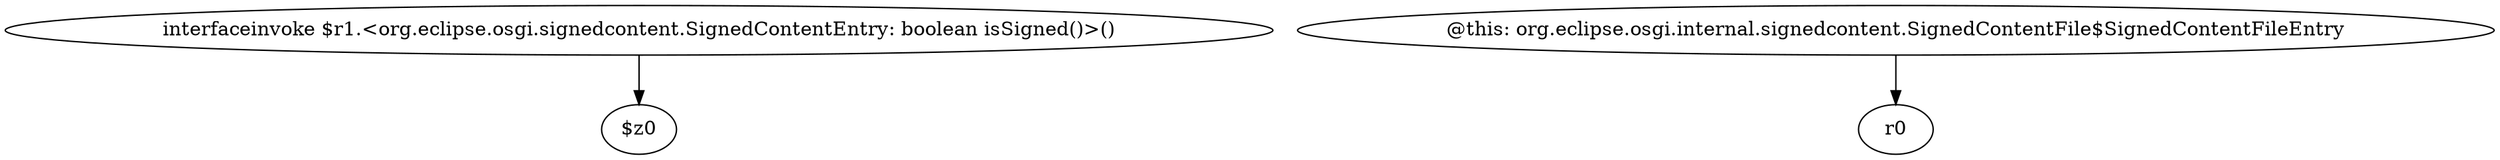 digraph g {
0[label="interfaceinvoke $r1.<org.eclipse.osgi.signedcontent.SignedContentEntry: boolean isSigned()>()"]
1[label="$z0"]
0->1[label=""]
2[label="@this: org.eclipse.osgi.internal.signedcontent.SignedContentFile$SignedContentFileEntry"]
3[label="r0"]
2->3[label=""]
}